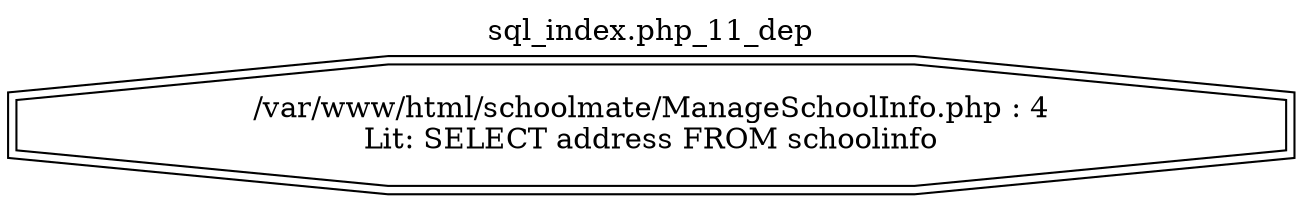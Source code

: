 digraph cfg {
  label="sql_index.php_11_dep";
  labelloc=t;
  n1 [shape=doubleoctagon, label="/var/www/html/schoolmate/ManageSchoolInfo.php : 4\nLit: SELECT address FROM schoolinfo\n"];
}

